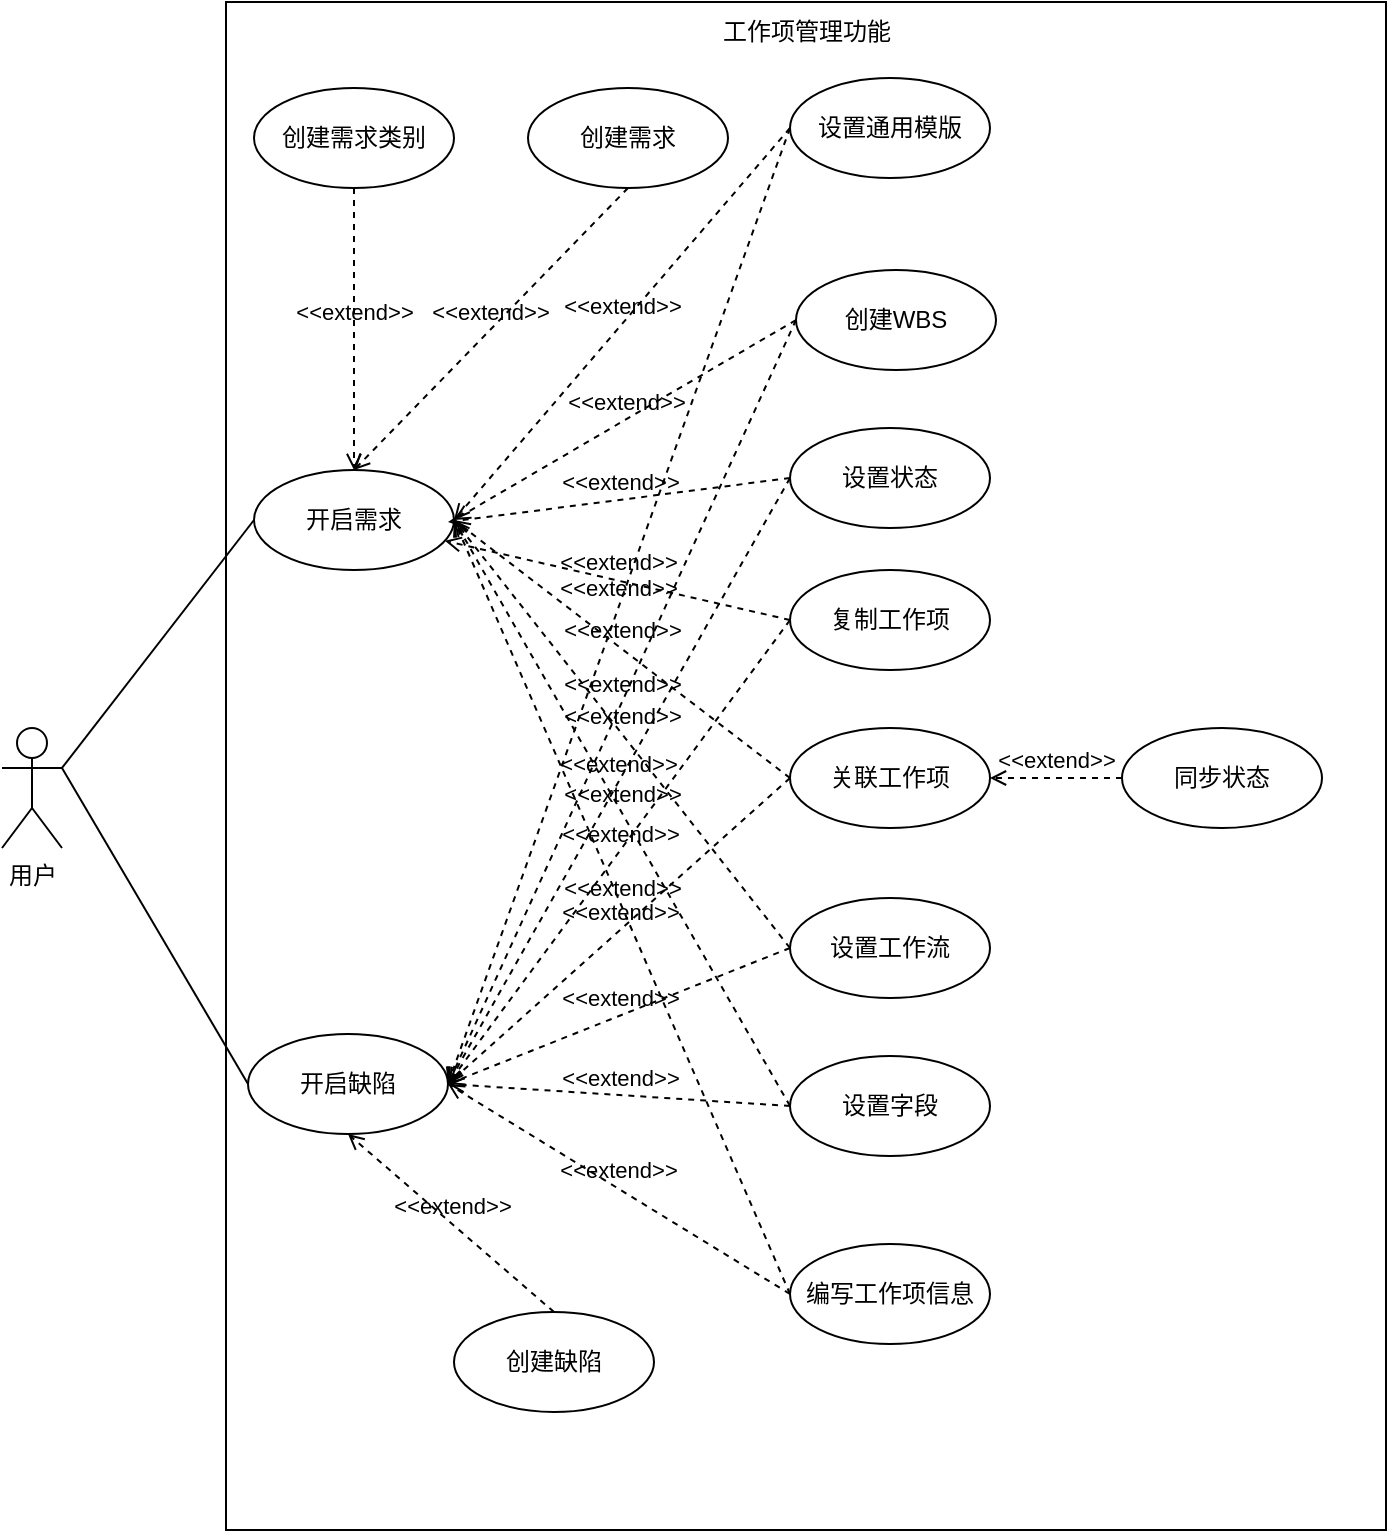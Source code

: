 <mxfile version="26.2.8">
  <diagram name="第 1 页" id="FtXrF1HS535M5povIMJo">
    <mxGraphModel dx="1236" dy="790" grid="0" gridSize="10" guides="1" tooltips="1" connect="1" arrows="1" fold="1" page="0" pageScale="1" pageWidth="827" pageHeight="1169" math="0" shadow="0">
      <root>
        <mxCell id="0" />
        <mxCell id="1" parent="0" />
        <mxCell id="9XsfmbvPra8Arlc5wNkv-1" value="用户" style="shape=umlActor;verticalLabelPosition=bottom;verticalAlign=top;html=1;" parent="1" vertex="1">
          <mxGeometry x="101" y="428" width="30" height="60" as="geometry" />
        </mxCell>
        <mxCell id="9XsfmbvPra8Arlc5wNkv-2" value="" style="rounded=0;whiteSpace=wrap;html=1;" parent="1" vertex="1">
          <mxGeometry x="213" y="65" width="580" height="764" as="geometry" />
        </mxCell>
        <mxCell id="9XsfmbvPra8Arlc5wNkv-3" value="工作项管理功能" style="text;html=1;align=center;verticalAlign=middle;whiteSpace=wrap;rounded=0;" parent="1" vertex="1">
          <mxGeometry x="453.5" y="65" width="99" height="30" as="geometry" />
        </mxCell>
        <mxCell id="9XsfmbvPra8Arlc5wNkv-4" value="复制工作项" style="ellipse;whiteSpace=wrap;html=1;" parent="1" vertex="1">
          <mxGeometry x="495" y="349" width="100" height="50" as="geometry" />
        </mxCell>
        <mxCell id="9XsfmbvPra8Arlc5wNkv-5" value="开启需求" style="ellipse;whiteSpace=wrap;html=1;" parent="1" vertex="1">
          <mxGeometry x="227" y="299" width="100" height="50" as="geometry" />
        </mxCell>
        <mxCell id="9XsfmbvPra8Arlc5wNkv-6" value="" style="endArrow=none;html=1;rounded=0;exitX=1;exitY=0.333;exitDx=0;exitDy=0;exitPerimeter=0;entryX=0;entryY=0.5;entryDx=0;entryDy=0;" parent="1" source="9XsfmbvPra8Arlc5wNkv-1" target="9XsfmbvPra8Arlc5wNkv-5" edge="1">
          <mxGeometry width="50" height="50" relative="1" as="geometry">
            <mxPoint x="148" y="198" as="sourcePoint" />
            <mxPoint x="240" y="164" as="targetPoint" />
          </mxGeometry>
        </mxCell>
        <mxCell id="9XsfmbvPra8Arlc5wNkv-7" value="设置工作流" style="ellipse;whiteSpace=wrap;html=1;" parent="1" vertex="1">
          <mxGeometry x="495" y="513" width="100" height="50" as="geometry" />
        </mxCell>
        <mxCell id="9XsfmbvPra8Arlc5wNkv-8" value="同步状态" style="ellipse;whiteSpace=wrap;html=1;" parent="1" vertex="1">
          <mxGeometry x="661" y="428" width="100" height="50" as="geometry" />
        </mxCell>
        <mxCell id="9XsfmbvPra8Arlc5wNkv-10" value="开启缺陷" style="ellipse;whiteSpace=wrap;html=1;" parent="1" vertex="1">
          <mxGeometry x="224" y="581" width="100" height="50" as="geometry" />
        </mxCell>
        <mxCell id="9XsfmbvPra8Arlc5wNkv-11" value="设置通用模版" style="ellipse;whiteSpace=wrap;html=1;" parent="1" vertex="1">
          <mxGeometry x="495" y="103" width="100" height="50" as="geometry" />
        </mxCell>
        <mxCell id="9XsfmbvPra8Arlc5wNkv-13" value="设置状态" style="ellipse;whiteSpace=wrap;html=1;" parent="1" vertex="1">
          <mxGeometry x="495" y="278" width="100" height="50" as="geometry" />
        </mxCell>
        <mxCell id="9XsfmbvPra8Arlc5wNkv-14" value="" style="endArrow=none;html=1;rounded=0;exitX=1;exitY=0.333;exitDx=0;exitDy=0;exitPerimeter=0;entryX=0;entryY=0.5;entryDx=0;entryDy=0;" parent="1" source="9XsfmbvPra8Arlc5wNkv-1" target="9XsfmbvPra8Arlc5wNkv-10" edge="1">
          <mxGeometry width="50" height="50" relative="1" as="geometry">
            <mxPoint x="142" y="385" as="sourcePoint" />
            <mxPoint x="232" y="199" as="targetPoint" />
          </mxGeometry>
        </mxCell>
        <mxCell id="9XsfmbvPra8Arlc5wNkv-23" value="创建WBS" style="ellipse;whiteSpace=wrap;html=1;" parent="1" vertex="1">
          <mxGeometry x="498" y="199" width="100" height="50" as="geometry" />
        </mxCell>
        <mxCell id="9XsfmbvPra8Arlc5wNkv-26" value="关联工作项" style="ellipse;whiteSpace=wrap;html=1;" parent="1" vertex="1">
          <mxGeometry x="495" y="428" width="100" height="50" as="geometry" />
        </mxCell>
        <mxCell id="9XsfmbvPra8Arlc5wNkv-27" value="设置字段" style="ellipse;whiteSpace=wrap;html=1;" parent="1" vertex="1">
          <mxGeometry x="495" y="592" width="100" height="50" as="geometry" />
        </mxCell>
        <mxCell id="9XsfmbvPra8Arlc5wNkv-28" value="创建需求" style="ellipse;whiteSpace=wrap;html=1;" parent="1" vertex="1">
          <mxGeometry x="364" y="108" width="100" height="50" as="geometry" />
        </mxCell>
        <mxCell id="9XsfmbvPra8Arlc5wNkv-29" value="编写工作项信息" style="ellipse;whiteSpace=wrap;html=1;" parent="1" vertex="1">
          <mxGeometry x="495" y="686" width="100" height="50" as="geometry" />
        </mxCell>
        <mxCell id="9XsfmbvPra8Arlc5wNkv-30" value="创建缺陷" style="ellipse;whiteSpace=wrap;html=1;" parent="1" vertex="1">
          <mxGeometry x="327" y="720" width="100" height="50" as="geometry" />
        </mxCell>
        <mxCell id="9XsfmbvPra8Arlc5wNkv-31" value="&amp;lt;&amp;lt;extend&amp;gt;&amp;gt;" style="html=1;verticalAlign=bottom;labelBackgroundColor=none;endArrow=open;endFill=0;dashed=1;rounded=0;exitX=0.5;exitY=1;exitDx=0;exitDy=0;entryX=0.5;entryY=0;entryDx=0;entryDy=0;" parent="1" source="9XsfmbvPra8Arlc5wNkv-28" target="9XsfmbvPra8Arlc5wNkv-5" edge="1">
          <mxGeometry width="160" relative="1" as="geometry">
            <mxPoint x="332" y="424" as="sourcePoint" />
            <mxPoint x="492" y="424" as="targetPoint" />
          </mxGeometry>
        </mxCell>
        <mxCell id="9XsfmbvPra8Arlc5wNkv-32" value="&amp;lt;&amp;lt;extend&amp;gt;&amp;gt;" style="html=1;verticalAlign=bottom;labelBackgroundColor=none;endArrow=open;endFill=0;dashed=1;rounded=0;exitX=0;exitY=0.5;exitDx=0;exitDy=0;entryX=1;entryY=0.5;entryDx=0;entryDy=0;" parent="1" source="9XsfmbvPra8Arlc5wNkv-11" target="9XsfmbvPra8Arlc5wNkv-5" edge="1">
          <mxGeometry width="160" relative="1" as="geometry">
            <mxPoint x="349" y="190" as="sourcePoint" />
            <mxPoint x="287" y="309" as="targetPoint" />
          </mxGeometry>
        </mxCell>
        <mxCell id="9XsfmbvPra8Arlc5wNkv-33" value="&amp;lt;&amp;lt;extend&amp;gt;&amp;gt;" style="html=1;verticalAlign=bottom;labelBackgroundColor=none;endArrow=open;endFill=0;dashed=1;rounded=0;exitX=0;exitY=0.5;exitDx=0;exitDy=0;entryX=1;entryY=0.5;entryDx=0;entryDy=0;" parent="1" source="9XsfmbvPra8Arlc5wNkv-23" target="9XsfmbvPra8Arlc5wNkv-5" edge="1">
          <mxGeometry width="160" relative="1" as="geometry">
            <mxPoint x="505" y="138" as="sourcePoint" />
            <mxPoint x="337" y="334" as="targetPoint" />
          </mxGeometry>
        </mxCell>
        <mxCell id="9XsfmbvPra8Arlc5wNkv-34" value="&amp;lt;&amp;lt;extend&amp;gt;&amp;gt;" style="html=1;verticalAlign=bottom;labelBackgroundColor=none;endArrow=open;endFill=0;dashed=1;rounded=0;exitX=0;exitY=0.5;exitDx=0;exitDy=0;" parent="1" source="9XsfmbvPra8Arlc5wNkv-13" edge="1">
          <mxGeometry width="160" relative="1" as="geometry">
            <mxPoint x="505" y="203" as="sourcePoint" />
            <mxPoint x="324" y="325" as="targetPoint" />
          </mxGeometry>
        </mxCell>
        <mxCell id="9XsfmbvPra8Arlc5wNkv-36" value="&amp;lt;&amp;lt;extend&amp;gt;&amp;gt;" style="html=1;verticalAlign=bottom;labelBackgroundColor=none;endArrow=open;endFill=0;dashed=1;rounded=0;exitX=0;exitY=0.5;exitDx=0;exitDy=0;" parent="1" source="9XsfmbvPra8Arlc5wNkv-4" target="9XsfmbvPra8Arlc5wNkv-5" edge="1">
          <mxGeometry width="160" relative="1" as="geometry">
            <mxPoint x="505" y="274" as="sourcePoint" />
            <mxPoint x="334" y="335" as="targetPoint" />
          </mxGeometry>
        </mxCell>
        <mxCell id="9XsfmbvPra8Arlc5wNkv-37" value="&amp;lt;&amp;lt;extend&amp;gt;&amp;gt;" style="html=1;verticalAlign=bottom;labelBackgroundColor=none;endArrow=open;endFill=0;dashed=1;rounded=0;exitX=0;exitY=0.5;exitDx=0;exitDy=0;entryX=1;entryY=0.5;entryDx=0;entryDy=0;" parent="1" source="9XsfmbvPra8Arlc5wNkv-4" target="9XsfmbvPra8Arlc5wNkv-10" edge="1">
          <mxGeometry width="160" relative="1" as="geometry">
            <mxPoint x="505" y="345" as="sourcePoint" />
            <mxPoint x="337" y="337" as="targetPoint" />
          </mxGeometry>
        </mxCell>
        <mxCell id="9XsfmbvPra8Arlc5wNkv-38" value="&amp;lt;&amp;lt;extend&amp;gt;&amp;gt;" style="html=1;verticalAlign=bottom;labelBackgroundColor=none;endArrow=open;endFill=0;dashed=1;rounded=0;exitX=0;exitY=0.5;exitDx=0;exitDy=0;entryX=1;entryY=0.5;entryDx=0;entryDy=0;" parent="1" source="9XsfmbvPra8Arlc5wNkv-26" target="9XsfmbvPra8Arlc5wNkv-5" edge="1">
          <mxGeometry width="160" relative="1" as="geometry">
            <mxPoint x="505" y="345" as="sourcePoint" />
            <mxPoint x="333" y="472" as="targetPoint" />
          </mxGeometry>
        </mxCell>
        <mxCell id="9XsfmbvPra8Arlc5wNkv-39" value="&amp;lt;&amp;lt;extend&amp;gt;&amp;gt;" style="html=1;verticalAlign=bottom;labelBackgroundColor=none;endArrow=open;endFill=0;dashed=1;rounded=0;exitX=0;exitY=0.5;exitDx=0;exitDy=0;entryX=1;entryY=0.5;entryDx=0;entryDy=0;" parent="1" source="9XsfmbvPra8Arlc5wNkv-7" target="9XsfmbvPra8Arlc5wNkv-5" edge="1">
          <mxGeometry width="160" relative="1" as="geometry">
            <mxPoint x="505" y="413" as="sourcePoint" />
            <mxPoint x="337" y="334" as="targetPoint" />
          </mxGeometry>
        </mxCell>
        <mxCell id="9XsfmbvPra8Arlc5wNkv-40" value="&amp;lt;&amp;lt;extend&amp;gt;&amp;gt;" style="html=1;verticalAlign=bottom;labelBackgroundColor=none;endArrow=open;endFill=0;dashed=1;rounded=0;exitX=0;exitY=0.5;exitDx=0;exitDy=0;entryX=1;entryY=0.5;entryDx=0;entryDy=0;" parent="1" source="9XsfmbvPra8Arlc5wNkv-27" target="9XsfmbvPra8Arlc5wNkv-5" edge="1">
          <mxGeometry width="160" relative="1" as="geometry">
            <mxPoint x="505" y="479" as="sourcePoint" />
            <mxPoint x="337" y="334" as="targetPoint" />
          </mxGeometry>
        </mxCell>
        <mxCell id="9XsfmbvPra8Arlc5wNkv-41" value="&amp;lt;&amp;lt;extend&amp;gt;&amp;gt;" style="html=1;verticalAlign=bottom;labelBackgroundColor=none;endArrow=open;endFill=0;dashed=1;rounded=0;exitX=0;exitY=0.5;exitDx=0;exitDy=0;entryX=1;entryY=0.5;entryDx=0;entryDy=0;" parent="1" source="9XsfmbvPra8Arlc5wNkv-29" target="9XsfmbvPra8Arlc5wNkv-5" edge="1">
          <mxGeometry width="160" relative="1" as="geometry">
            <mxPoint x="505" y="553" as="sourcePoint" />
            <mxPoint x="337" y="334" as="targetPoint" />
          </mxGeometry>
        </mxCell>
        <mxCell id="9XsfmbvPra8Arlc5wNkv-42" value="&amp;lt;&amp;lt;extend&amp;gt;&amp;gt;" style="html=1;verticalAlign=bottom;labelBackgroundColor=none;endArrow=open;endFill=0;dashed=1;rounded=0;exitX=0.5;exitY=0;exitDx=0;exitDy=0;entryX=0.5;entryY=1;entryDx=0;entryDy=0;" parent="1" source="9XsfmbvPra8Arlc5wNkv-30" target="9XsfmbvPra8Arlc5wNkv-10" edge="1">
          <mxGeometry width="160" relative="1" as="geometry">
            <mxPoint x="505" y="627" as="sourcePoint" />
            <mxPoint x="337" y="334" as="targetPoint" />
          </mxGeometry>
        </mxCell>
        <mxCell id="9XsfmbvPra8Arlc5wNkv-43" value="&amp;lt;&amp;lt;extend&amp;gt;&amp;gt;" style="html=1;verticalAlign=bottom;labelBackgroundColor=none;endArrow=open;endFill=0;dashed=1;rounded=0;exitX=0;exitY=0.5;exitDx=0;exitDy=0;entryX=1;entryY=0.5;entryDx=0;entryDy=0;" parent="1" source="9XsfmbvPra8Arlc5wNkv-29" target="9XsfmbvPra8Arlc5wNkv-10" edge="1">
          <mxGeometry width="160" relative="1" as="geometry">
            <mxPoint x="383" y="615" as="sourcePoint" />
            <mxPoint x="283" y="497" as="targetPoint" />
          </mxGeometry>
        </mxCell>
        <mxCell id="9XsfmbvPra8Arlc5wNkv-44" value="&amp;lt;&amp;lt;extend&amp;gt;&amp;gt;" style="html=1;verticalAlign=bottom;labelBackgroundColor=none;endArrow=open;endFill=0;dashed=1;rounded=0;exitX=0;exitY=0.5;exitDx=0;exitDy=0;entryX=1;entryY=0.5;entryDx=0;entryDy=0;" parent="1" source="9XsfmbvPra8Arlc5wNkv-27" target="9XsfmbvPra8Arlc5wNkv-10" edge="1">
          <mxGeometry width="160" relative="1" as="geometry">
            <mxPoint x="505" y="627" as="sourcePoint" />
            <mxPoint x="333" y="472" as="targetPoint" />
          </mxGeometry>
        </mxCell>
        <mxCell id="9XsfmbvPra8Arlc5wNkv-45" value="&amp;lt;&amp;lt;extend&amp;gt;&amp;gt;" style="html=1;verticalAlign=bottom;labelBackgroundColor=none;endArrow=open;endFill=0;dashed=1;rounded=0;exitX=0;exitY=0.5;exitDx=0;exitDy=0;entryX=1;entryY=0.5;entryDx=0;entryDy=0;" parent="1" source="9XsfmbvPra8Arlc5wNkv-7" target="9XsfmbvPra8Arlc5wNkv-10" edge="1">
          <mxGeometry width="160" relative="1" as="geometry">
            <mxPoint x="505" y="553" as="sourcePoint" />
            <mxPoint x="333" y="472" as="targetPoint" />
          </mxGeometry>
        </mxCell>
        <mxCell id="9XsfmbvPra8Arlc5wNkv-46" value="&amp;lt;&amp;lt;extend&amp;gt;&amp;gt;" style="html=1;verticalAlign=bottom;labelBackgroundColor=none;endArrow=open;endFill=0;dashed=1;rounded=0;exitX=0;exitY=0.5;exitDx=0;exitDy=0;entryX=1;entryY=0.5;entryDx=0;entryDy=0;" parent="1" source="9XsfmbvPra8Arlc5wNkv-26" target="9XsfmbvPra8Arlc5wNkv-10" edge="1">
          <mxGeometry width="160" relative="1" as="geometry">
            <mxPoint x="505" y="479" as="sourcePoint" />
            <mxPoint x="333" y="472" as="targetPoint" />
          </mxGeometry>
        </mxCell>
        <mxCell id="9XsfmbvPra8Arlc5wNkv-47" value="&amp;lt;&amp;lt;extend&amp;gt;&amp;gt;" style="html=1;verticalAlign=bottom;labelBackgroundColor=none;endArrow=open;endFill=0;dashed=1;rounded=0;exitX=0;exitY=0.5;exitDx=0;exitDy=0;entryX=1;entryY=0.5;entryDx=0;entryDy=0;" parent="1" source="9XsfmbvPra8Arlc5wNkv-13" target="9XsfmbvPra8Arlc5wNkv-10" edge="1">
          <mxGeometry width="160" relative="1" as="geometry">
            <mxPoint x="505" y="413" as="sourcePoint" />
            <mxPoint x="333" y="472" as="targetPoint" />
          </mxGeometry>
        </mxCell>
        <mxCell id="9XsfmbvPra8Arlc5wNkv-48" value="&amp;lt;&amp;lt;extend&amp;gt;&amp;gt;" style="html=1;verticalAlign=bottom;labelBackgroundColor=none;endArrow=open;endFill=0;dashed=1;rounded=0;exitX=0;exitY=0.5;exitDx=0;exitDy=0;entryX=1;entryY=0.5;entryDx=0;entryDy=0;" parent="1" source="9XsfmbvPra8Arlc5wNkv-23" target="9XsfmbvPra8Arlc5wNkv-10" edge="1">
          <mxGeometry width="160" relative="1" as="geometry">
            <mxPoint x="505" y="274" as="sourcePoint" />
            <mxPoint x="325" y="462" as="targetPoint" />
          </mxGeometry>
        </mxCell>
        <mxCell id="9XsfmbvPra8Arlc5wNkv-49" value="&amp;lt;&amp;lt;extend&amp;gt;&amp;gt;" style="html=1;verticalAlign=bottom;labelBackgroundColor=none;endArrow=open;endFill=0;dashed=1;rounded=0;exitX=0;exitY=0.5;exitDx=0;exitDy=0;entryX=1;entryY=0.5;entryDx=0;entryDy=0;" parent="1" source="9XsfmbvPra8Arlc5wNkv-11" target="9XsfmbvPra8Arlc5wNkv-10" edge="1">
          <mxGeometry width="160" relative="1" as="geometry">
            <mxPoint x="505" y="203" as="sourcePoint" />
            <mxPoint x="333" y="472" as="targetPoint" />
          </mxGeometry>
        </mxCell>
        <mxCell id="9XsfmbvPra8Arlc5wNkv-50" value="&amp;lt;&amp;lt;extend&amp;gt;&amp;gt;" style="html=1;verticalAlign=bottom;labelBackgroundColor=none;endArrow=open;endFill=0;dashed=1;rounded=0;exitX=0;exitY=0.5;exitDx=0;exitDy=0;entryX=1;entryY=0.5;entryDx=0;entryDy=0;" parent="1" source="9XsfmbvPra8Arlc5wNkv-8" target="9XsfmbvPra8Arlc5wNkv-26" edge="1">
          <mxGeometry width="160" relative="1" as="geometry">
            <mxPoint x="383" y="615" as="sourcePoint" />
            <mxPoint x="283" y="497" as="targetPoint" />
          </mxGeometry>
        </mxCell>
        <mxCell id="9XsfmbvPra8Arlc5wNkv-52" value="创建需求类别" style="ellipse;whiteSpace=wrap;html=1;" parent="1" vertex="1">
          <mxGeometry x="227" y="108" width="100" height="50" as="geometry" />
        </mxCell>
        <mxCell id="9XsfmbvPra8Arlc5wNkv-53" value="&amp;lt;&amp;lt;extend&amp;gt;&amp;gt;" style="html=1;verticalAlign=bottom;labelBackgroundColor=none;endArrow=open;endFill=0;dashed=1;rounded=0;entryX=0.5;entryY=0;entryDx=0;entryDy=0;" parent="1" source="9XsfmbvPra8Arlc5wNkv-52" target="9XsfmbvPra8Arlc5wNkv-5" edge="1">
          <mxGeometry width="160" relative="1" as="geometry">
            <mxPoint x="424" y="168" as="sourcePoint" />
            <mxPoint x="287" y="309" as="targetPoint" />
          </mxGeometry>
        </mxCell>
      </root>
    </mxGraphModel>
  </diagram>
</mxfile>
